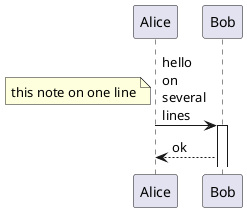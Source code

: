{
  "sha1": "o5lbbfbocd8x5u7kni8883l99usjpg8",
  "insertion": {
    "when": "2024-06-04T17:28:39.399Z",
    "user": "plantuml@gmail.com"
  }
}
@startuml
Alice -> Bob : hello\non\nseveral\nlines
note left
	this note on one line
endnote
activate Bob
Bob --> Alice : ok
@enduml
